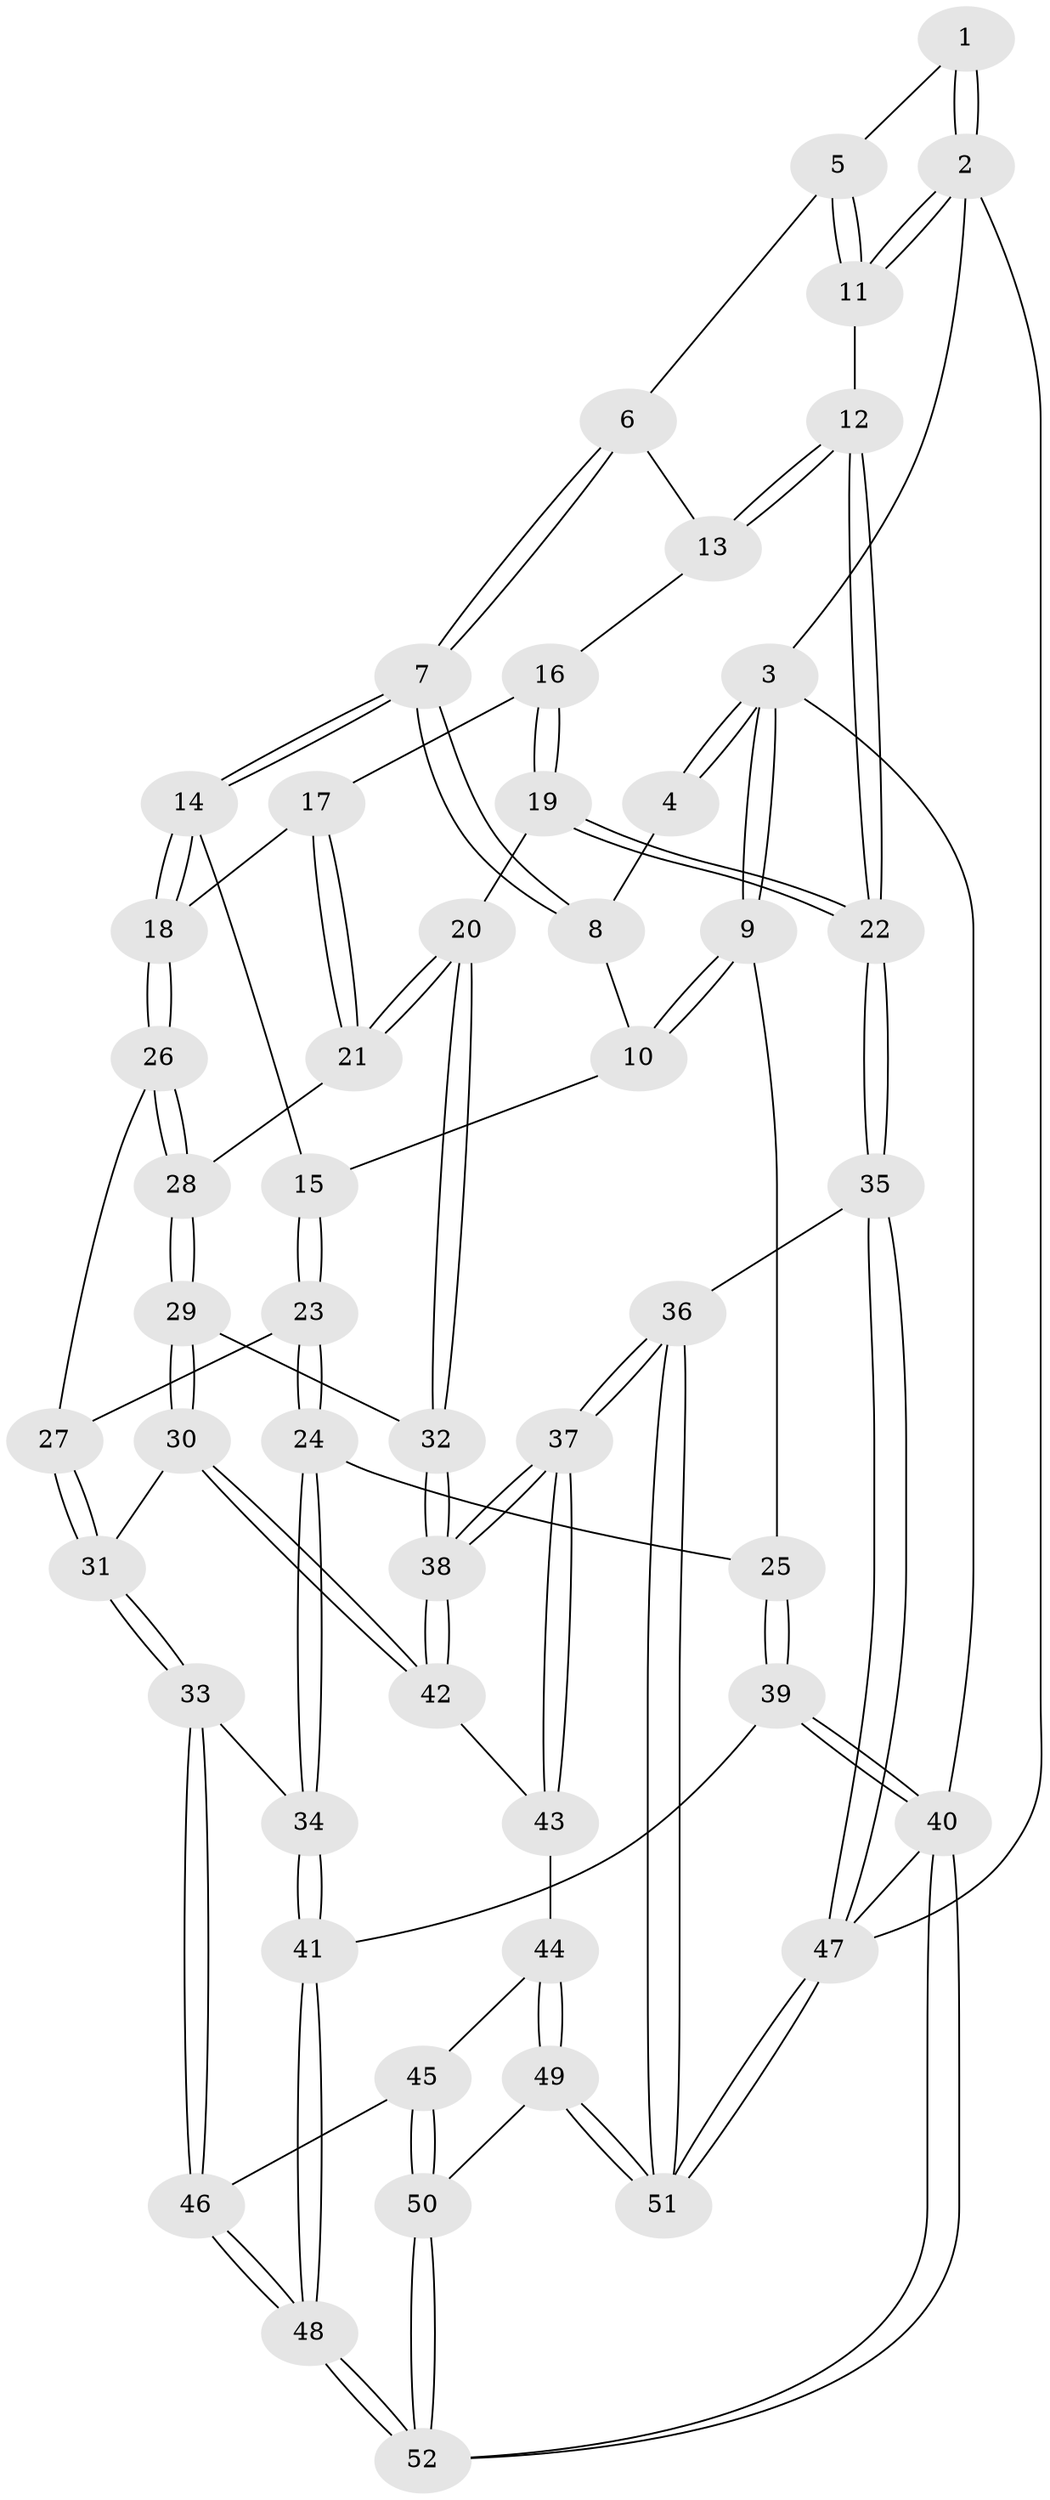 // coarse degree distribution, {3: 0.42857142857142855, 4: 0.2857142857142857, 5: 0.14285714285714285, 2: 0.14285714285714285}
// Generated by graph-tools (version 1.1) at 2025/54/03/04/25 22:54:43]
// undirected, 52 vertices, 127 edges
graph export_dot {
  node [color=gray90,style=filled];
  1 [pos="+0.7289825167320613+0"];
  2 [pos="+1+0"];
  3 [pos="+0+0"];
  4 [pos="+0.3457371642655491+0"];
  5 [pos="+0.7462409376637701+0.034157696342887775"];
  6 [pos="+0.7160330803491228+0.18014737542448322"];
  7 [pos="+0.504814205074869+0.2696206811647319"];
  8 [pos="+0.3218638109115141+0"];
  9 [pos="+0+0.2135243166422382"];
  10 [pos="+0.18689410870667253+0.17783827932009438"];
  11 [pos="+1+0.31519420792583175"];
  12 [pos="+1+0.48310245412613584"];
  13 [pos="+0.7492628336399775+0.24005891426540477"];
  14 [pos="+0.49066817115607214+0.31282355765735453"];
  15 [pos="+0.2484274843615828+0.3668848852923557"];
  16 [pos="+0.6937556420754705+0.3923857729415711"];
  17 [pos="+0.6172433930672899+0.4037204576753374"];
  18 [pos="+0.52202706537645+0.4040240849257327"];
  19 [pos="+0.7496447181576583+0.4943319971509715"];
  20 [pos="+0.6960599994934362+0.5369865032430052"];
  21 [pos="+0.6753407607585832+0.5266981494699378"];
  22 [pos="+1+0.5044742458536758"];
  23 [pos="+0.22844395940835338+0.4348744909602993"];
  24 [pos="+0.16603817295707643+0.49966460725794853"];
  25 [pos="+0+0.3818370297042856"];
  26 [pos="+0.5138067296361767+0.45501262722016095"];
  27 [pos="+0.3621765110050086+0.49541398144984833"];
  28 [pos="+0.5199639240950473+0.47223741954928805"];
  29 [pos="+0.513341783561464+0.5803603041113127"];
  30 [pos="+0.4580139313704703+0.6685705153601169"];
  31 [pos="+0.4095253670465436+0.6634816570909848"];
  32 [pos="+0.674212387704955+0.6109571311064204"];
  33 [pos="+0.2537628443935717+0.7112213023057762"];
  34 [pos="+0.18295628195326546+0.6961356336917734"];
  35 [pos="+1+0.5777856856819304"];
  36 [pos="+0.7741307392683475+0.8351551020112863"];
  37 [pos="+0.7378594539847964+0.801935944939506"];
  38 [pos="+0.7146376317570107+0.772197907142852"];
  39 [pos="+0+0.892213787329695"];
  40 [pos="+0+1"];
  41 [pos="+0.08202596954715737+0.7859924917746023"];
  42 [pos="+0.45804517894375707+0.6686109350836511"];
  43 [pos="+0.4685993498185101+0.8157770221276706"];
  44 [pos="+0.4670108706143723+0.8195048470215003"];
  45 [pos="+0.3922607693410179+0.83254970063166"];
  46 [pos="+0.3335079244318423+0.8332998614239969"];
  47 [pos="+1+1"];
  48 [pos="+0.3303167493809294+1"];
  49 [pos="+0.5405230122978749+1"];
  50 [pos="+0.513828393107286+1"];
  51 [pos="+0.7230848654857154+1"];
  52 [pos="+0.372067875504105+1"];
  1 -- 2;
  1 -- 2;
  1 -- 5;
  2 -- 3;
  2 -- 11;
  2 -- 11;
  2 -- 47;
  3 -- 4;
  3 -- 4;
  3 -- 9;
  3 -- 9;
  3 -- 40;
  4 -- 8;
  5 -- 6;
  5 -- 11;
  5 -- 11;
  6 -- 7;
  6 -- 7;
  6 -- 13;
  7 -- 8;
  7 -- 8;
  7 -- 14;
  7 -- 14;
  8 -- 10;
  9 -- 10;
  9 -- 10;
  9 -- 25;
  10 -- 15;
  11 -- 12;
  12 -- 13;
  12 -- 13;
  12 -- 22;
  12 -- 22;
  13 -- 16;
  14 -- 15;
  14 -- 18;
  14 -- 18;
  15 -- 23;
  15 -- 23;
  16 -- 17;
  16 -- 19;
  16 -- 19;
  17 -- 18;
  17 -- 21;
  17 -- 21;
  18 -- 26;
  18 -- 26;
  19 -- 20;
  19 -- 22;
  19 -- 22;
  20 -- 21;
  20 -- 21;
  20 -- 32;
  20 -- 32;
  21 -- 28;
  22 -- 35;
  22 -- 35;
  23 -- 24;
  23 -- 24;
  23 -- 27;
  24 -- 25;
  24 -- 34;
  24 -- 34;
  25 -- 39;
  25 -- 39;
  26 -- 27;
  26 -- 28;
  26 -- 28;
  27 -- 31;
  27 -- 31;
  28 -- 29;
  28 -- 29;
  29 -- 30;
  29 -- 30;
  29 -- 32;
  30 -- 31;
  30 -- 42;
  30 -- 42;
  31 -- 33;
  31 -- 33;
  32 -- 38;
  32 -- 38;
  33 -- 34;
  33 -- 46;
  33 -- 46;
  34 -- 41;
  34 -- 41;
  35 -- 36;
  35 -- 47;
  35 -- 47;
  36 -- 37;
  36 -- 37;
  36 -- 51;
  36 -- 51;
  37 -- 38;
  37 -- 38;
  37 -- 43;
  37 -- 43;
  38 -- 42;
  38 -- 42;
  39 -- 40;
  39 -- 40;
  39 -- 41;
  40 -- 52;
  40 -- 52;
  40 -- 47;
  41 -- 48;
  41 -- 48;
  42 -- 43;
  43 -- 44;
  44 -- 45;
  44 -- 49;
  44 -- 49;
  45 -- 46;
  45 -- 50;
  45 -- 50;
  46 -- 48;
  46 -- 48;
  47 -- 51;
  47 -- 51;
  48 -- 52;
  48 -- 52;
  49 -- 50;
  49 -- 51;
  49 -- 51;
  50 -- 52;
  50 -- 52;
}
